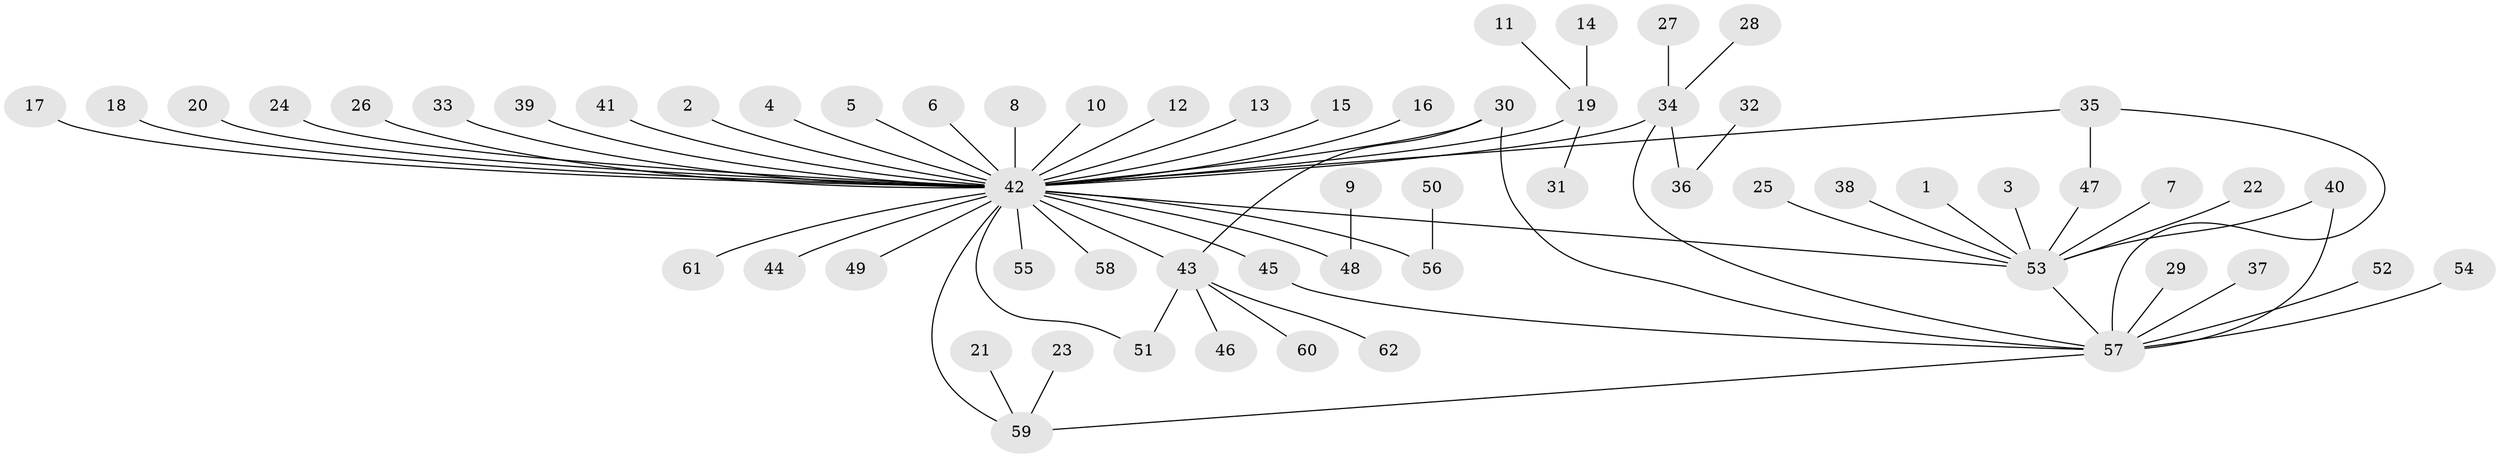 // original degree distribution, {22: 0.008064516129032258, 17: 0.008064516129032258, 2: 0.1693548387096774, 3: 0.10483870967741936, 12: 0.016129032258064516, 1: 0.6048387096774194, 7: 0.008064516129032258, 4: 0.04838709677419355, 5: 0.016129032258064516, 6: 0.016129032258064516}
// Generated by graph-tools (version 1.1) at 2025/49/03/09/25 03:49:50]
// undirected, 62 vertices, 70 edges
graph export_dot {
graph [start="1"]
  node [color=gray90,style=filled];
  1;
  2;
  3;
  4;
  5;
  6;
  7;
  8;
  9;
  10;
  11;
  12;
  13;
  14;
  15;
  16;
  17;
  18;
  19;
  20;
  21;
  22;
  23;
  24;
  25;
  26;
  27;
  28;
  29;
  30;
  31;
  32;
  33;
  34;
  35;
  36;
  37;
  38;
  39;
  40;
  41;
  42;
  43;
  44;
  45;
  46;
  47;
  48;
  49;
  50;
  51;
  52;
  53;
  54;
  55;
  56;
  57;
  58;
  59;
  60;
  61;
  62;
  1 -- 53 [weight=1.0];
  2 -- 42 [weight=1.0];
  3 -- 53 [weight=1.0];
  4 -- 42 [weight=1.0];
  5 -- 42 [weight=1.0];
  6 -- 42 [weight=1.0];
  7 -- 53 [weight=1.0];
  8 -- 42 [weight=1.0];
  9 -- 48 [weight=1.0];
  10 -- 42 [weight=1.0];
  11 -- 19 [weight=1.0];
  12 -- 42 [weight=1.0];
  13 -- 42 [weight=1.0];
  14 -- 19 [weight=1.0];
  15 -- 42 [weight=1.0];
  16 -- 42 [weight=1.0];
  17 -- 42 [weight=1.0];
  18 -- 42 [weight=1.0];
  19 -- 31 [weight=1.0];
  19 -- 42 [weight=1.0];
  20 -- 42 [weight=1.0];
  21 -- 59 [weight=1.0];
  22 -- 53 [weight=1.0];
  23 -- 59 [weight=1.0];
  24 -- 42 [weight=1.0];
  25 -- 53 [weight=1.0];
  26 -- 42 [weight=1.0];
  27 -- 34 [weight=1.0];
  28 -- 34 [weight=1.0];
  29 -- 57 [weight=1.0];
  30 -- 42 [weight=1.0];
  30 -- 43 [weight=1.0];
  30 -- 57 [weight=1.0];
  32 -- 36 [weight=1.0];
  33 -- 42 [weight=1.0];
  34 -- 36 [weight=1.0];
  34 -- 42 [weight=1.0];
  34 -- 57 [weight=1.0];
  35 -- 42 [weight=1.0];
  35 -- 47 [weight=1.0];
  35 -- 57 [weight=1.0];
  37 -- 57 [weight=1.0];
  38 -- 53 [weight=1.0];
  39 -- 42 [weight=1.0];
  40 -- 53 [weight=1.0];
  40 -- 57 [weight=1.0];
  41 -- 42 [weight=1.0];
  42 -- 43 [weight=1.0];
  42 -- 44 [weight=1.0];
  42 -- 45 [weight=2.0];
  42 -- 48 [weight=1.0];
  42 -- 49 [weight=1.0];
  42 -- 51 [weight=1.0];
  42 -- 53 [weight=1.0];
  42 -- 55 [weight=1.0];
  42 -- 56 [weight=1.0];
  42 -- 58 [weight=1.0];
  42 -- 59 [weight=1.0];
  42 -- 61 [weight=1.0];
  43 -- 46 [weight=1.0];
  43 -- 51 [weight=1.0];
  43 -- 60 [weight=1.0];
  43 -- 62 [weight=1.0];
  45 -- 57 [weight=1.0];
  47 -- 53 [weight=1.0];
  50 -- 56 [weight=1.0];
  52 -- 57 [weight=1.0];
  53 -- 57 [weight=1.0];
  54 -- 57 [weight=1.0];
  57 -- 59 [weight=1.0];
}
